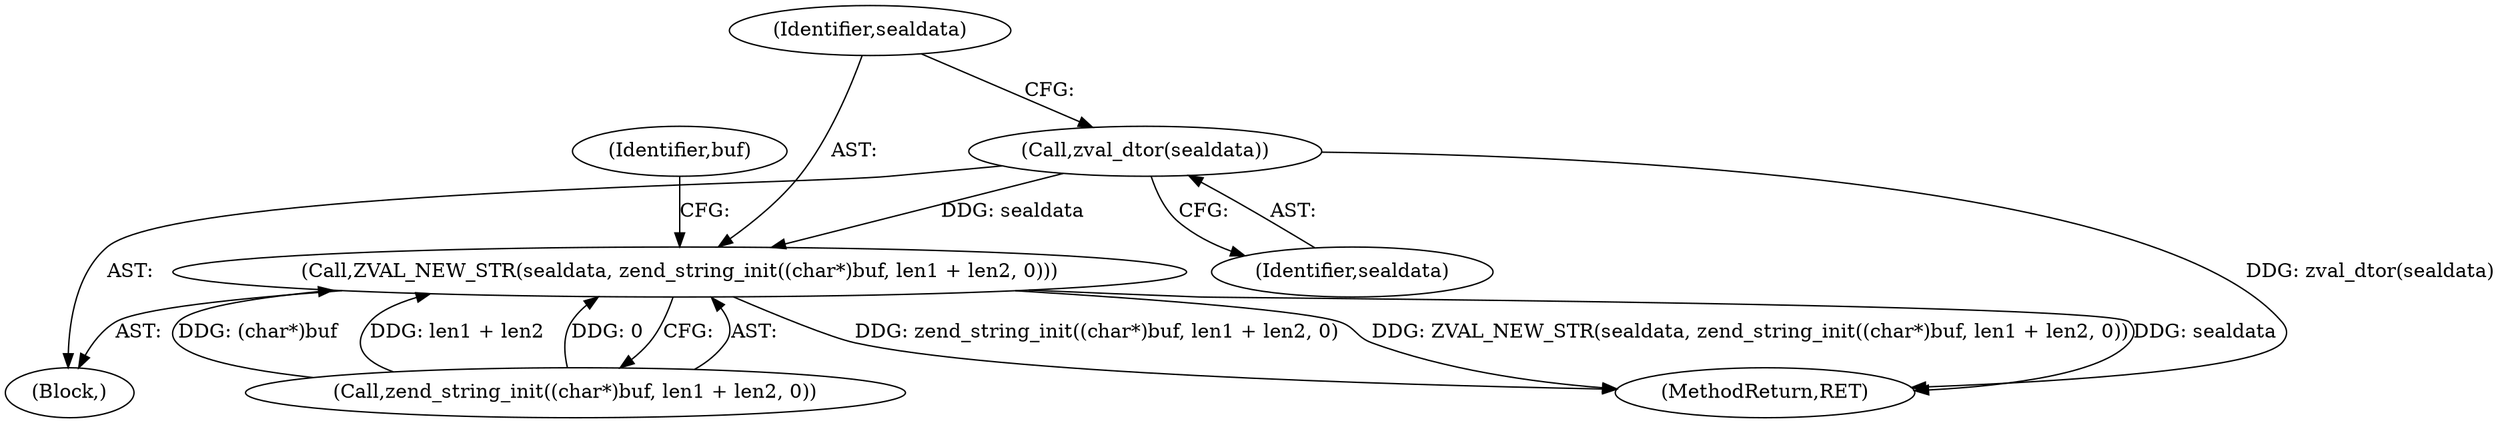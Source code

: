 digraph "0_php_73cabfedf519298e1a11192699f44d53c529315e@pointer" {
"1000405" [label="(Call,zval_dtor(sealdata))"];
"1000407" [label="(Call,ZVAL_NEW_STR(sealdata, zend_string_init((char*)buf, len1 + len2, 0)))"];
"1000404" [label="(Block,)"];
"1000534" [label="(MethodReturn,RET)"];
"1000406" [label="(Identifier,sealdata)"];
"1000407" [label="(Call,ZVAL_NEW_STR(sealdata, zend_string_init((char*)buf, len1 + len2, 0)))"];
"1000418" [label="(Identifier,buf)"];
"1000405" [label="(Call,zval_dtor(sealdata))"];
"1000408" [label="(Identifier,sealdata)"];
"1000409" [label="(Call,zend_string_init((char*)buf, len1 + len2, 0))"];
"1000405" -> "1000404"  [label="AST: "];
"1000405" -> "1000406"  [label="CFG: "];
"1000406" -> "1000405"  [label="AST: "];
"1000408" -> "1000405"  [label="CFG: "];
"1000405" -> "1000534"  [label="DDG: zval_dtor(sealdata)"];
"1000405" -> "1000407"  [label="DDG: sealdata"];
"1000407" -> "1000404"  [label="AST: "];
"1000407" -> "1000409"  [label="CFG: "];
"1000408" -> "1000407"  [label="AST: "];
"1000409" -> "1000407"  [label="AST: "];
"1000418" -> "1000407"  [label="CFG: "];
"1000407" -> "1000534"  [label="DDG: zend_string_init((char*)buf, len1 + len2, 0)"];
"1000407" -> "1000534"  [label="DDG: ZVAL_NEW_STR(sealdata, zend_string_init((char*)buf, len1 + len2, 0))"];
"1000407" -> "1000534"  [label="DDG: sealdata"];
"1000409" -> "1000407"  [label="DDG: (char*)buf"];
"1000409" -> "1000407"  [label="DDG: len1 + len2"];
"1000409" -> "1000407"  [label="DDG: 0"];
}
